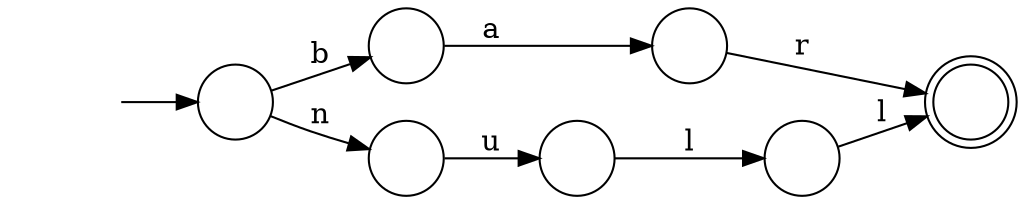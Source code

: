 digraph Automaton {
  rankdir = LR;
  0 [shape=circle,label=""];
  0 -> 6 [label="l"]
  1 [shape=circle,label=""];
  1 -> 2 [label="a"]
  2 [shape=circle,label=""];
  2 -> 3 [label="r"]
  3 [shape=doublecircle,label=""];
  4 [shape=circle,label=""];
  4 -> 0 [label="u"]
  5 [shape=circle,label=""];
  initial [shape=plaintext,label=""];
  initial -> 5
  5 -> 4 [label="n"]
  5 -> 1 [label="b"]
  6 [shape=circle,label=""];
  6 -> 3 [label="l"]
}

